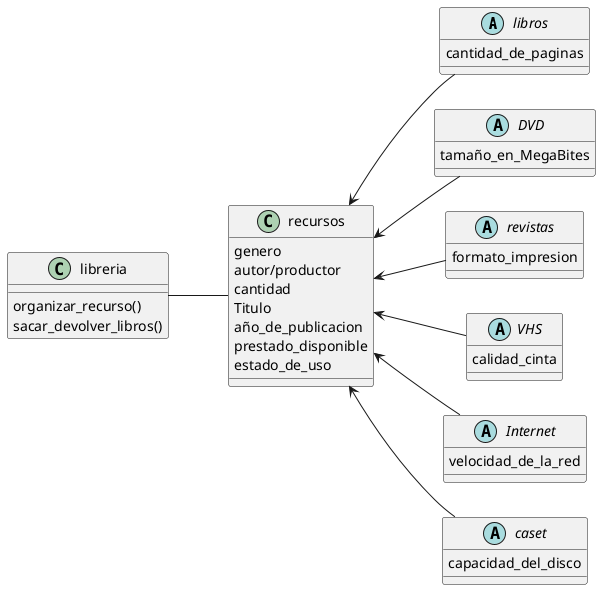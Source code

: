 @startuml
left to right direction

abstract libros
abstract DVD
abstract revistas
abstract VHS
abstract Internet
abstract caset

libreria -- recursos
recursos <-- libros
recursos <-- DVD
recursos <-- revistas
recursos <-- VHS
recursos <-- Internet 
recursos <-- caset 

DVD : tamaño_en_MegaBites
VHS : calidad_cinta
Internet : velocidad_de_la_red
caset : capacidad_del_disco
revistas : formato_impresion
libros : cantidad_de_paginas
recursos : genero 
recursos : autor/productor
recursos : cantidad
recursos : Titulo 
recursos : año_de_publicacion
recursos : prestado_disponible
recursos : estado_de_uso
libreria : organizar_recurso()
libreria : sacar_devolver_libros()

@enduml